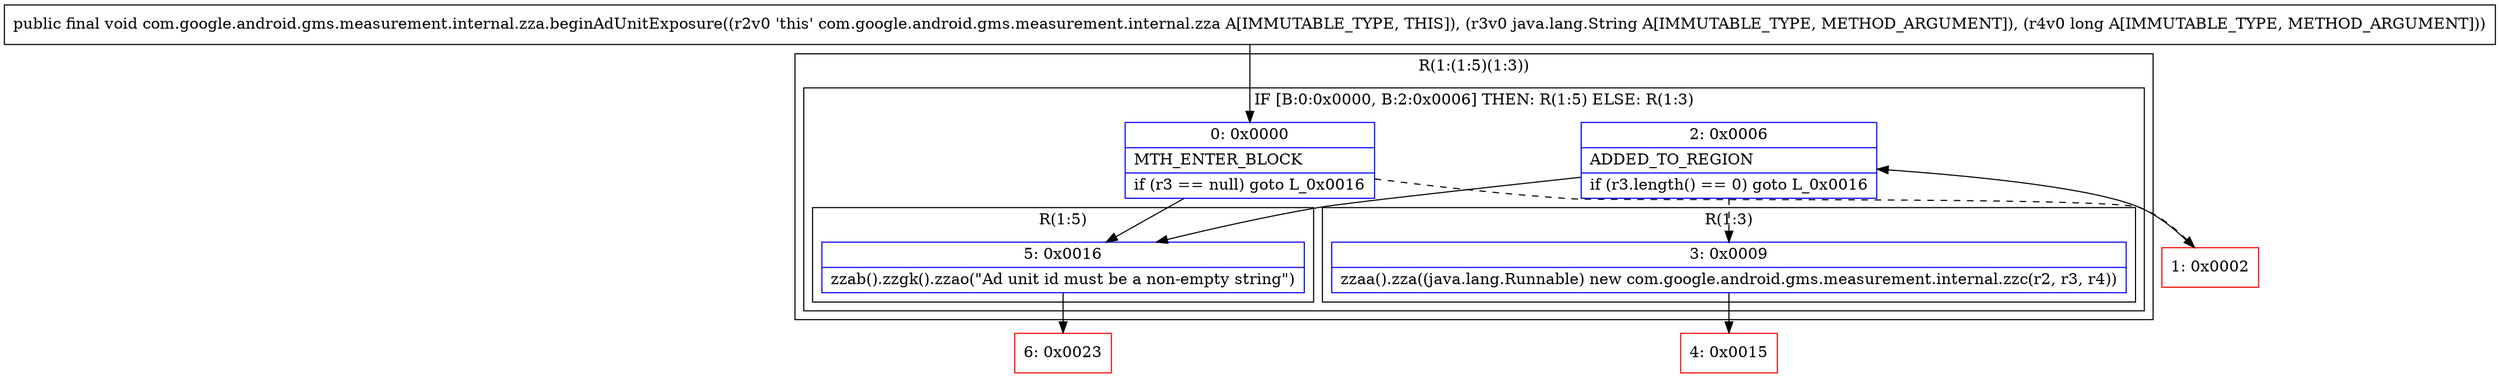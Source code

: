 digraph "CFG forcom.google.android.gms.measurement.internal.zza.beginAdUnitExposure(Ljava\/lang\/String;J)V" {
subgraph cluster_Region_857337478 {
label = "R(1:(1:5)(1:3))";
node [shape=record,color=blue];
subgraph cluster_IfRegion_1646847859 {
label = "IF [B:0:0x0000, B:2:0x0006] THEN: R(1:5) ELSE: R(1:3)";
node [shape=record,color=blue];
Node_0 [shape=record,label="{0\:\ 0x0000|MTH_ENTER_BLOCK\l|if (r3 == null) goto L_0x0016\l}"];
Node_2 [shape=record,label="{2\:\ 0x0006|ADDED_TO_REGION\l|if (r3.length() == 0) goto L_0x0016\l}"];
subgraph cluster_Region_1979218088 {
label = "R(1:5)";
node [shape=record,color=blue];
Node_5 [shape=record,label="{5\:\ 0x0016|zzab().zzgk().zzao(\"Ad unit id must be a non\-empty string\")\l}"];
}
subgraph cluster_Region_87945731 {
label = "R(1:3)";
node [shape=record,color=blue];
Node_3 [shape=record,label="{3\:\ 0x0009|zzaa().zza((java.lang.Runnable) new com.google.android.gms.measurement.internal.zzc(r2, r3, r4))\l}"];
}
}
}
Node_1 [shape=record,color=red,label="{1\:\ 0x0002}"];
Node_4 [shape=record,color=red,label="{4\:\ 0x0015}"];
Node_6 [shape=record,color=red,label="{6\:\ 0x0023}"];
MethodNode[shape=record,label="{public final void com.google.android.gms.measurement.internal.zza.beginAdUnitExposure((r2v0 'this' com.google.android.gms.measurement.internal.zza A[IMMUTABLE_TYPE, THIS]), (r3v0 java.lang.String A[IMMUTABLE_TYPE, METHOD_ARGUMENT]), (r4v0 long A[IMMUTABLE_TYPE, METHOD_ARGUMENT])) }"];
MethodNode -> Node_0;
Node_0 -> Node_1[style=dashed];
Node_0 -> Node_5;
Node_2 -> Node_3[style=dashed];
Node_2 -> Node_5;
Node_5 -> Node_6;
Node_3 -> Node_4;
Node_1 -> Node_2;
}

